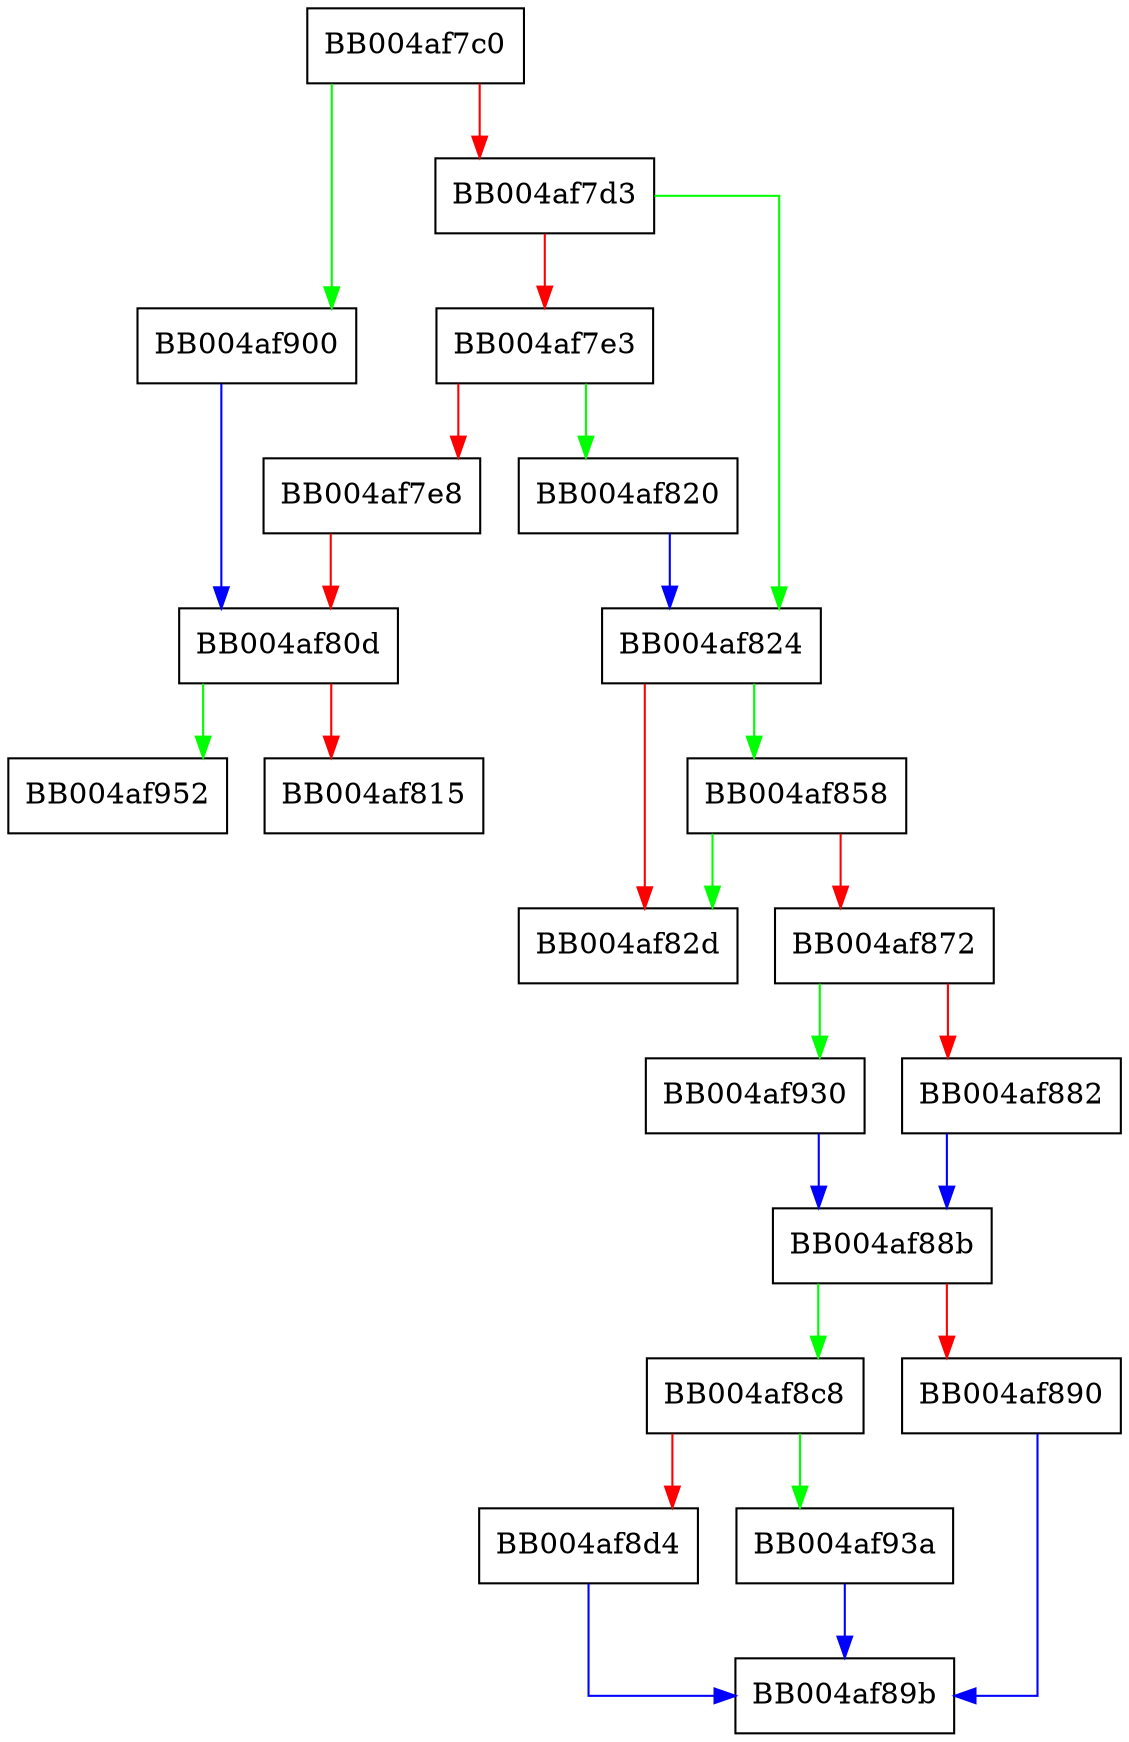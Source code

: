 digraph ossl_quic_get_event_timeout {
  node [shape="box"];
  graph [splines=ortho];
  BB004af7c0 -> BB004af900 [color="green"];
  BB004af7c0 -> BB004af7d3 [color="red"];
  BB004af7d3 -> BB004af824 [color="green"];
  BB004af7d3 -> BB004af7e3 [color="red"];
  BB004af7e3 -> BB004af820 [color="green"];
  BB004af7e3 -> BB004af7e8 [color="red"];
  BB004af7e8 -> BB004af80d [color="red"];
  BB004af80d -> BB004af952 [color="green"];
  BB004af80d -> BB004af815 [color="red"];
  BB004af820 -> BB004af824 [color="blue"];
  BB004af824 -> BB004af858 [color="green"];
  BB004af824 -> BB004af82d [color="red"];
  BB004af858 -> BB004af82d [color="green"];
  BB004af858 -> BB004af872 [color="red"];
  BB004af872 -> BB004af930 [color="green"];
  BB004af872 -> BB004af882 [color="red"];
  BB004af882 -> BB004af88b [color="blue"];
  BB004af88b -> BB004af8c8 [color="green"];
  BB004af88b -> BB004af890 [color="red"];
  BB004af890 -> BB004af89b [color="blue"];
  BB004af8c8 -> BB004af93a [color="green"];
  BB004af8c8 -> BB004af8d4 [color="red"];
  BB004af8d4 -> BB004af89b [color="blue"];
  BB004af900 -> BB004af80d [color="blue"];
  BB004af930 -> BB004af88b [color="blue"];
  BB004af93a -> BB004af89b [color="blue"];
}